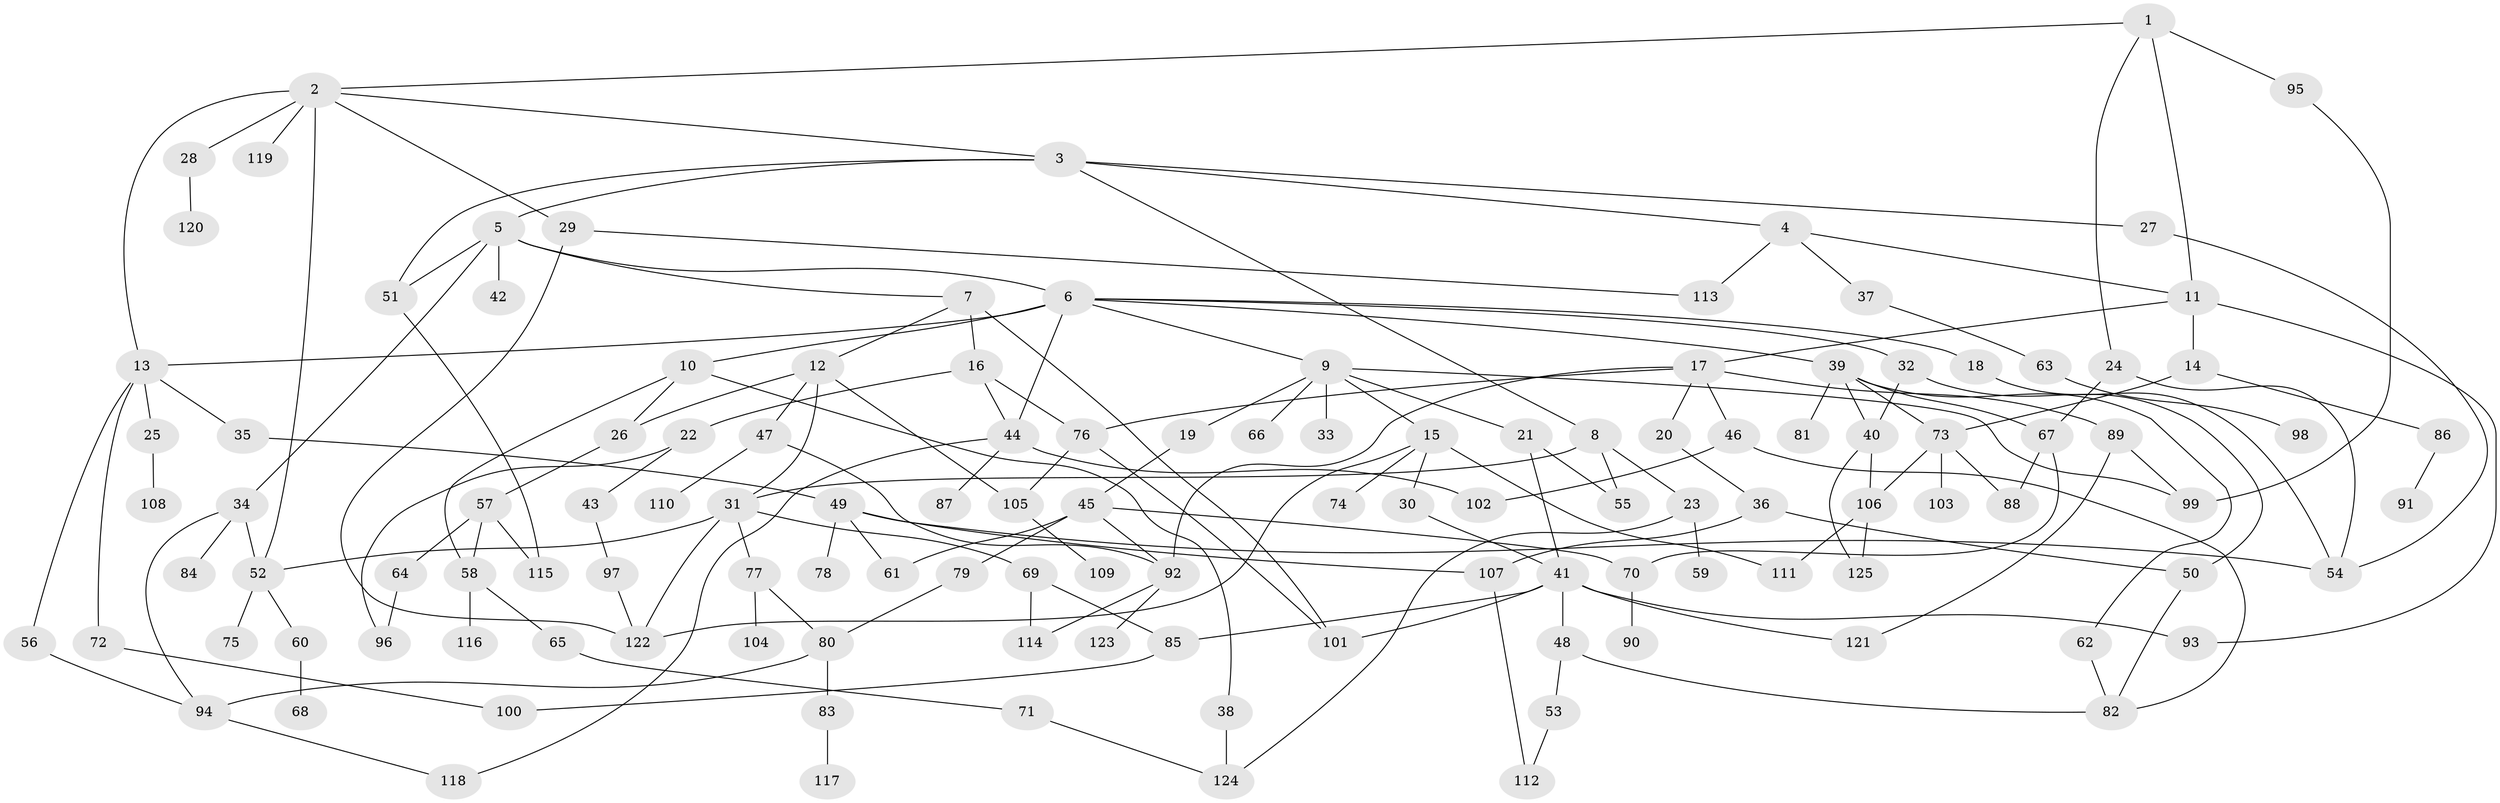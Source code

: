 // Generated by graph-tools (version 1.1) at 2025/49/03/09/25 03:49:19]
// undirected, 125 vertices, 179 edges
graph export_dot {
graph [start="1"]
  node [color=gray90,style=filled];
  1;
  2;
  3;
  4;
  5;
  6;
  7;
  8;
  9;
  10;
  11;
  12;
  13;
  14;
  15;
  16;
  17;
  18;
  19;
  20;
  21;
  22;
  23;
  24;
  25;
  26;
  27;
  28;
  29;
  30;
  31;
  32;
  33;
  34;
  35;
  36;
  37;
  38;
  39;
  40;
  41;
  42;
  43;
  44;
  45;
  46;
  47;
  48;
  49;
  50;
  51;
  52;
  53;
  54;
  55;
  56;
  57;
  58;
  59;
  60;
  61;
  62;
  63;
  64;
  65;
  66;
  67;
  68;
  69;
  70;
  71;
  72;
  73;
  74;
  75;
  76;
  77;
  78;
  79;
  80;
  81;
  82;
  83;
  84;
  85;
  86;
  87;
  88;
  89;
  90;
  91;
  92;
  93;
  94;
  95;
  96;
  97;
  98;
  99;
  100;
  101;
  102;
  103;
  104;
  105;
  106;
  107;
  108;
  109;
  110;
  111;
  112;
  113;
  114;
  115;
  116;
  117;
  118;
  119;
  120;
  121;
  122;
  123;
  124;
  125;
  1 -- 2;
  1 -- 24;
  1 -- 95;
  1 -- 11;
  2 -- 3;
  2 -- 28;
  2 -- 29;
  2 -- 52;
  2 -- 119;
  2 -- 13;
  3 -- 4;
  3 -- 5;
  3 -- 8;
  3 -- 27;
  3 -- 51;
  4 -- 11;
  4 -- 37;
  4 -- 113;
  5 -- 6;
  5 -- 7;
  5 -- 34;
  5 -- 42;
  5 -- 51;
  6 -- 9;
  6 -- 10;
  6 -- 13;
  6 -- 18;
  6 -- 32;
  6 -- 39;
  6 -- 44;
  7 -- 12;
  7 -- 16;
  7 -- 101;
  8 -- 23;
  8 -- 55;
  8 -- 31;
  9 -- 15;
  9 -- 19;
  9 -- 21;
  9 -- 33;
  9 -- 66;
  9 -- 99;
  10 -- 38;
  10 -- 58;
  10 -- 26;
  11 -- 14;
  11 -- 17;
  11 -- 93;
  12 -- 26;
  12 -- 31;
  12 -- 47;
  12 -- 105;
  13 -- 25;
  13 -- 35;
  13 -- 56;
  13 -- 72;
  14 -- 86;
  14 -- 73;
  15 -- 30;
  15 -- 74;
  15 -- 122;
  15 -- 111;
  16 -- 22;
  16 -- 44;
  16 -- 76;
  17 -- 20;
  17 -- 46;
  17 -- 89;
  17 -- 92;
  17 -- 76;
  18 -- 54;
  19 -- 45;
  20 -- 36;
  21 -- 55;
  21 -- 41;
  22 -- 43;
  22 -- 96;
  23 -- 59;
  23 -- 124;
  24 -- 67;
  24 -- 54;
  25 -- 108;
  26 -- 57;
  27 -- 54;
  28 -- 120;
  29 -- 122;
  29 -- 113;
  30 -- 41;
  31 -- 69;
  31 -- 77;
  31 -- 122;
  31 -- 52;
  32 -- 40;
  32 -- 50;
  34 -- 84;
  34 -- 94;
  34 -- 52;
  35 -- 49;
  36 -- 50;
  36 -- 107;
  37 -- 63;
  38 -- 124;
  39 -- 40;
  39 -- 62;
  39 -- 67;
  39 -- 73;
  39 -- 81;
  40 -- 106;
  40 -- 125;
  41 -- 48;
  41 -- 93;
  41 -- 85;
  41 -- 101;
  41 -- 121;
  43 -- 97;
  44 -- 87;
  44 -- 102;
  44 -- 118;
  45 -- 79;
  45 -- 70;
  45 -- 92;
  45 -- 61;
  46 -- 102;
  46 -- 82;
  47 -- 92;
  47 -- 110;
  48 -- 53;
  48 -- 82;
  49 -- 61;
  49 -- 78;
  49 -- 107;
  49 -- 54;
  50 -- 82;
  51 -- 115;
  52 -- 60;
  52 -- 75;
  53 -- 112;
  56 -- 94;
  57 -- 64;
  57 -- 115;
  57 -- 58;
  58 -- 65;
  58 -- 116;
  60 -- 68;
  62 -- 82;
  63 -- 98;
  64 -- 96;
  65 -- 71;
  67 -- 70;
  67 -- 88;
  69 -- 85;
  69 -- 114;
  70 -- 90;
  71 -- 124;
  72 -- 100;
  73 -- 88;
  73 -- 103;
  73 -- 106;
  76 -- 105;
  76 -- 101;
  77 -- 104;
  77 -- 80;
  79 -- 80;
  80 -- 83;
  80 -- 94;
  83 -- 117;
  85 -- 100;
  86 -- 91;
  89 -- 121;
  89 -- 99;
  92 -- 123;
  92 -- 114;
  94 -- 118;
  95 -- 99;
  97 -- 122;
  105 -- 109;
  106 -- 111;
  106 -- 125;
  107 -- 112;
}
